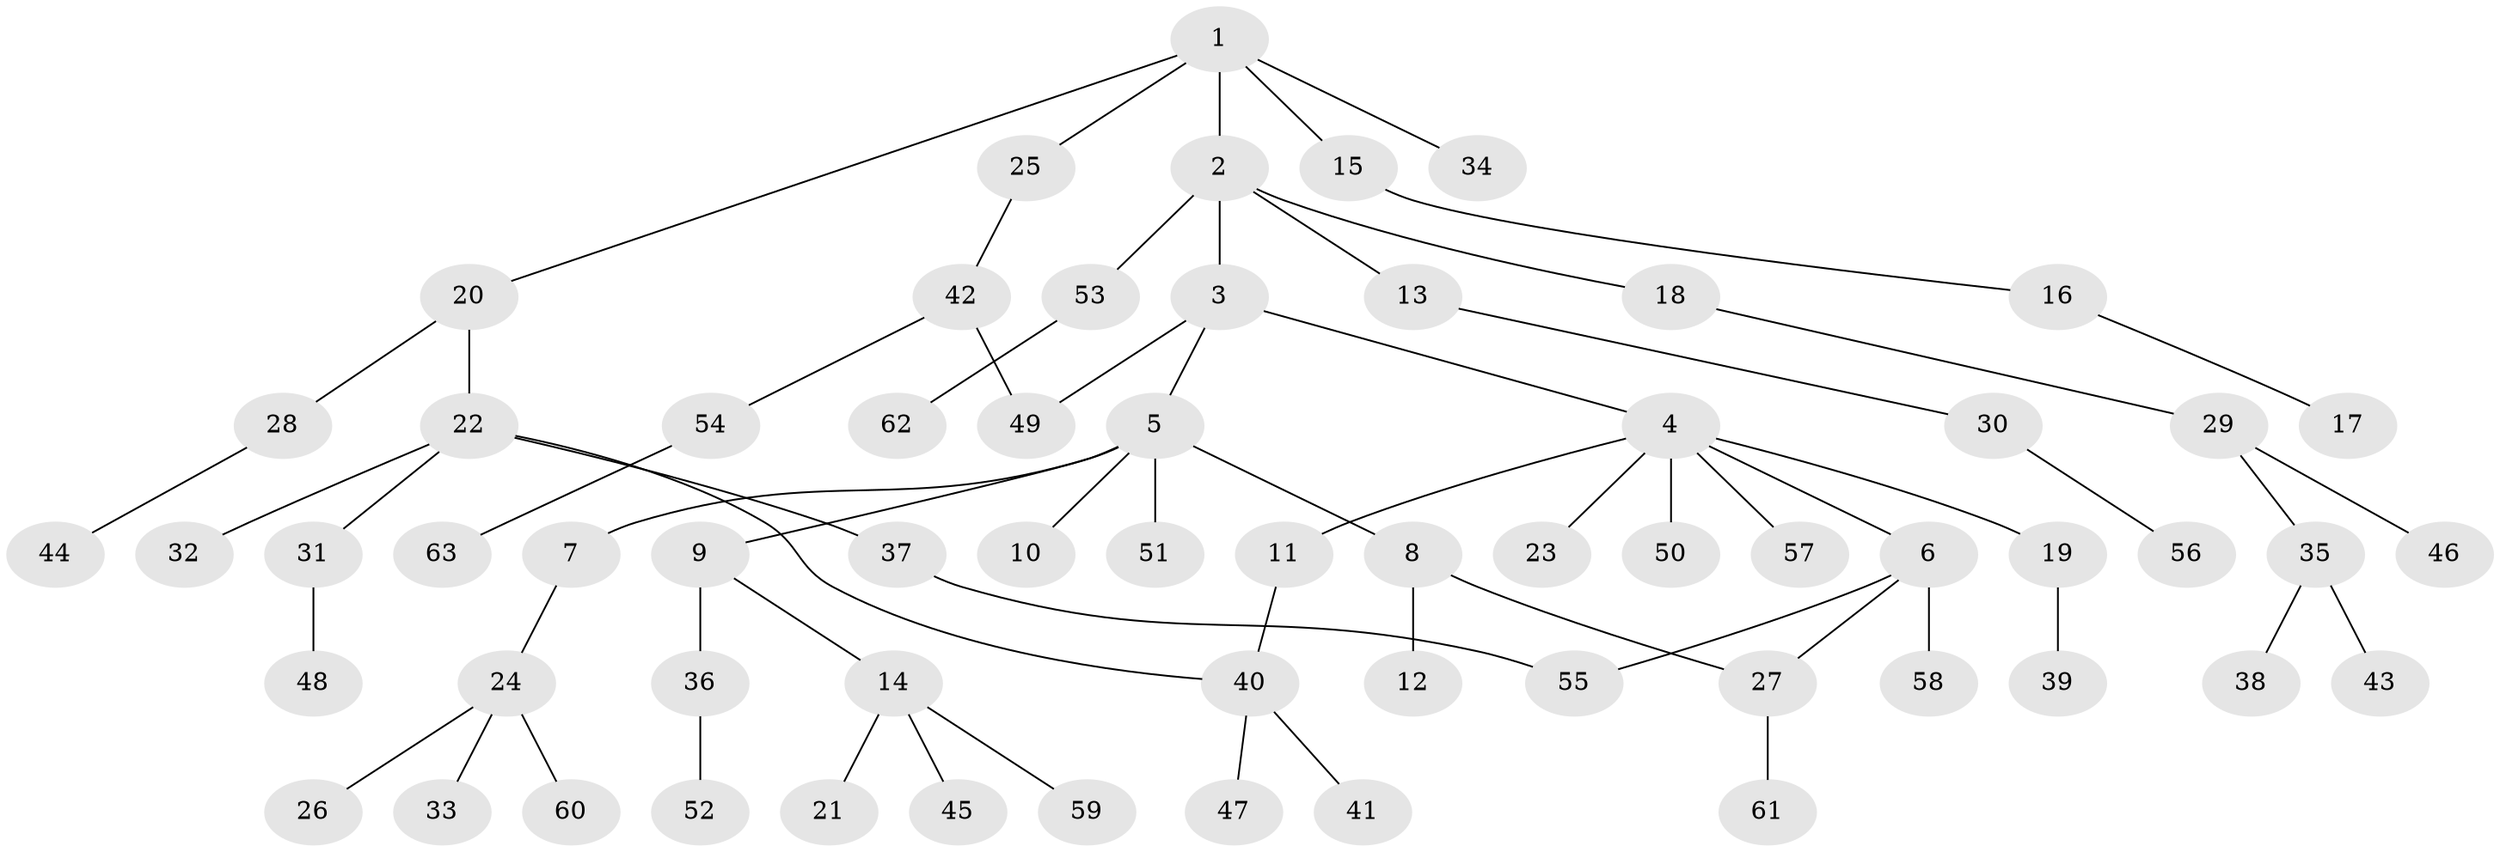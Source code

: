 // coarse degree distribution, {6: 0.023255813953488372, 5: 0.06976744186046512, 9: 0.023255813953488372, 4: 0.06976744186046512, 3: 0.09302325581395349, 2: 0.16279069767441862, 1: 0.5581395348837209}
// Generated by graph-tools (version 1.1) at 2025/23/03/03/25 07:23:30]
// undirected, 63 vertices, 66 edges
graph export_dot {
graph [start="1"]
  node [color=gray90,style=filled];
  1;
  2;
  3;
  4;
  5;
  6;
  7;
  8;
  9;
  10;
  11;
  12;
  13;
  14;
  15;
  16;
  17;
  18;
  19;
  20;
  21;
  22;
  23;
  24;
  25;
  26;
  27;
  28;
  29;
  30;
  31;
  32;
  33;
  34;
  35;
  36;
  37;
  38;
  39;
  40;
  41;
  42;
  43;
  44;
  45;
  46;
  47;
  48;
  49;
  50;
  51;
  52;
  53;
  54;
  55;
  56;
  57;
  58;
  59;
  60;
  61;
  62;
  63;
  1 -- 2;
  1 -- 15;
  1 -- 20;
  1 -- 25;
  1 -- 34;
  2 -- 3;
  2 -- 13;
  2 -- 18;
  2 -- 53;
  3 -- 4;
  3 -- 5;
  3 -- 49;
  4 -- 6;
  4 -- 11;
  4 -- 19;
  4 -- 23;
  4 -- 50;
  4 -- 57;
  5 -- 7;
  5 -- 8;
  5 -- 9;
  5 -- 10;
  5 -- 51;
  6 -- 27;
  6 -- 55;
  6 -- 58;
  7 -- 24;
  8 -- 12;
  8 -- 27;
  9 -- 14;
  9 -- 36;
  11 -- 40;
  13 -- 30;
  14 -- 21;
  14 -- 45;
  14 -- 59;
  15 -- 16;
  16 -- 17;
  18 -- 29;
  19 -- 39;
  20 -- 22;
  20 -- 28;
  22 -- 31;
  22 -- 32;
  22 -- 37;
  22 -- 40;
  24 -- 26;
  24 -- 33;
  24 -- 60;
  25 -- 42;
  27 -- 61;
  28 -- 44;
  29 -- 35;
  29 -- 46;
  30 -- 56;
  31 -- 48;
  35 -- 38;
  35 -- 43;
  36 -- 52;
  37 -- 55;
  40 -- 41;
  40 -- 47;
  42 -- 49;
  42 -- 54;
  53 -- 62;
  54 -- 63;
}
